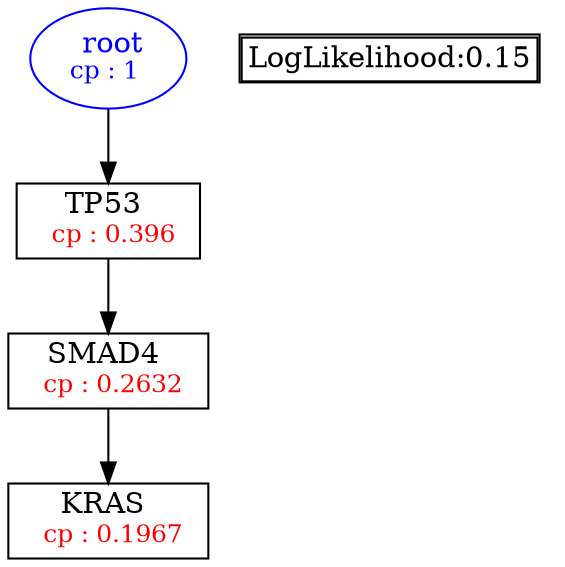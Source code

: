 digraph tree {
    "root" [label=<<font color='Blue'> root</font><br/><font color='Blue' POINT-SIZE='12'>cp : 1 </font>>, shape=oval, color=Blue];
    "S3" [label =<TP53 <br/> <font color='Red' POINT-SIZE='12'> cp : 0.396 </font>>, shape=box];
    "S1" [label =<SMAD4 <br/> <font color='Red' POINT-SIZE='12'> cp : 0.2632 </font>>, shape=box];
    "S2" [label =<KRAS <br/> <font color='Red' POINT-SIZE='12'> cp : 0.1967 </font>>, shape=box];
    "root" -> "S3";
    "S3" -> "S1";
    "S1" -> "S2";

    node[shape=plaintext]
    fontsize="10"
    struct1 [label=
    <<TABLE BORDER="1" CELLBORDER="1" CELLSPACING="0" >
    <TR><TD ALIGN="LEFT">LogLikelihood:0.15</TD></TR>
    </TABLE>>];

}
